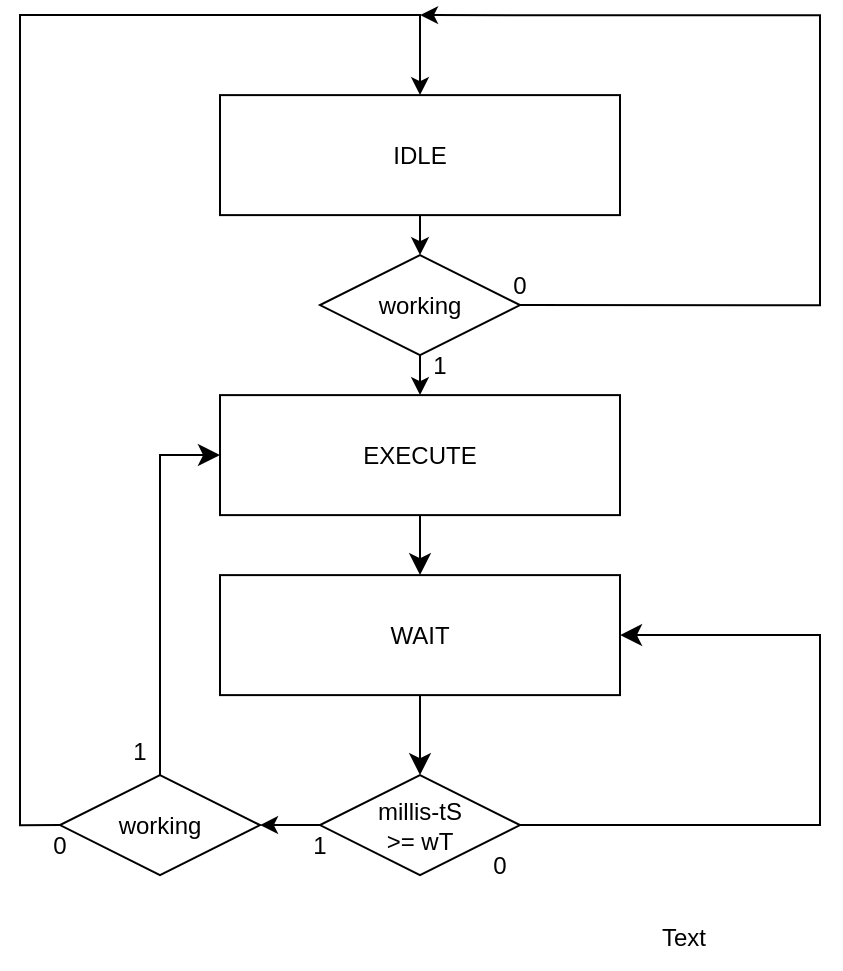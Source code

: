 <mxfile version="28.2.7">
  <diagram name="Página-1" id="uX9shmX5wNB9xqoOuZO5">
    <mxGraphModel dx="1108" dy="1809" grid="1" gridSize="10" guides="1" tooltips="1" connect="1" arrows="1" fold="1" page="1" pageScale="1" pageWidth="827" pageHeight="1169" math="0" shadow="0">
      <root>
        <mxCell id="0" />
        <mxCell id="1" parent="0" />
        <mxCell id="mTvKbT3Emb74TS9IKlDz-28" style="edgeStyle=none;curved=1;rounded=0;orthogonalLoop=1;jettySize=auto;html=1;exitX=0.5;exitY=1;exitDx=0;exitDy=0;entryX=0.5;entryY=0;entryDx=0;entryDy=0;fontSize=12;startSize=8;endSize=8;" edge="1" parent="1" source="mTvKbT3Emb74TS9IKlDz-29" target="mTvKbT3Emb74TS9IKlDz-32">
          <mxGeometry relative="1" as="geometry" />
        </mxCell>
        <mxCell id="mTvKbT3Emb74TS9IKlDz-29" value="" style="rounded=0;whiteSpace=wrap;html=1;" vertex="1" parent="1">
          <mxGeometry x="528.0" y="-166.444" width="200" height="60" as="geometry" />
        </mxCell>
        <mxCell id="mTvKbT3Emb74TS9IKlDz-30" value="EXECUTE" style="text;html=1;align=center;verticalAlign=middle;whiteSpace=wrap;rounded=0;" vertex="1" parent="1">
          <mxGeometry x="598.0" y="-151.444" width="60" height="30" as="geometry" />
        </mxCell>
        <mxCell id="mTvKbT3Emb74TS9IKlDz-31" style="edgeStyle=none;curved=1;rounded=0;orthogonalLoop=1;jettySize=auto;html=1;exitX=0.5;exitY=1;exitDx=0;exitDy=0;entryX=0.5;entryY=0;entryDx=0;entryDy=0;fontSize=12;startSize=8;endSize=8;" edge="1" parent="1" source="mTvKbT3Emb74TS9IKlDz-32" target="mTvKbT3Emb74TS9IKlDz-35">
          <mxGeometry relative="1" as="geometry" />
        </mxCell>
        <mxCell id="mTvKbT3Emb74TS9IKlDz-32" value="" style="rounded=0;whiteSpace=wrap;html=1;" vertex="1" parent="1">
          <mxGeometry x="528.0" y="-76.444" width="200" height="60" as="geometry" />
        </mxCell>
        <mxCell id="mTvKbT3Emb74TS9IKlDz-33" value="WAIT" style="text;html=1;align=center;verticalAlign=middle;whiteSpace=wrap;rounded=0;" vertex="1" parent="1">
          <mxGeometry x="598.0" y="-61.444" width="60" height="30" as="geometry" />
        </mxCell>
        <mxCell id="mTvKbT3Emb74TS9IKlDz-34" style="edgeStyle=none;curved=0;rounded=0;orthogonalLoop=1;jettySize=auto;html=1;entryX=1;entryY=0.5;entryDx=0;entryDy=0;fontSize=12;startSize=8;endSize=8;exitX=1;exitY=0.5;exitDx=0;exitDy=0;" edge="1" parent="1" source="mTvKbT3Emb74TS9IKlDz-35" target="mTvKbT3Emb74TS9IKlDz-32">
          <mxGeometry relative="1" as="geometry">
            <mxPoint x="698.0" y="23.556" as="sourcePoint" />
            <mxPoint x="788.0" y="-141.444" as="targetPoint" />
            <Array as="points">
              <mxPoint x="828.0" y="48.556" />
              <mxPoint x="828.0" y="-46.444" />
            </Array>
          </mxGeometry>
        </mxCell>
        <mxCell id="mTvKbT3Emb74TS9IKlDz-35" value="" style="rhombus;whiteSpace=wrap;html=1;" vertex="1" parent="1">
          <mxGeometry x="578.0" y="23.556" width="100" height="50" as="geometry" />
        </mxCell>
        <mxCell id="mTvKbT3Emb74TS9IKlDz-36" style="edgeStyle=orthogonalEdgeStyle;rounded=0;orthogonalLoop=1;jettySize=auto;html=1;exitX=0.5;exitY=1;exitDx=0;exitDy=0;entryX=0.5;entryY=0;entryDx=0;entryDy=0;" edge="1" parent="1" source="mTvKbT3Emb74TS9IKlDz-37" target="mTvKbT3Emb74TS9IKlDz-51">
          <mxGeometry relative="1" as="geometry" />
        </mxCell>
        <mxCell id="mTvKbT3Emb74TS9IKlDz-37" value="" style="rounded=0;whiteSpace=wrap;html=1;" vertex="1" parent="1">
          <mxGeometry x="528.0" y="-316.444" width="200" height="60" as="geometry" />
        </mxCell>
        <mxCell id="mTvKbT3Emb74TS9IKlDz-38" value="IDLE" style="text;html=1;align=center;verticalAlign=middle;whiteSpace=wrap;rounded=0;" vertex="1" parent="1">
          <mxGeometry x="598.0" y="-301.444" width="60" height="30" as="geometry" />
        </mxCell>
        <mxCell id="mTvKbT3Emb74TS9IKlDz-39" value="millis-tS &amp;gt;= wT" style="text;html=1;align=center;verticalAlign=middle;whiteSpace=wrap;rounded=0;" vertex="1" parent="1">
          <mxGeometry x="598.0" y="33.556" width="60" height="30" as="geometry" />
        </mxCell>
        <mxCell id="mTvKbT3Emb74TS9IKlDz-40" value="0" style="text;html=1;align=center;verticalAlign=middle;whiteSpace=wrap;rounded=0;" vertex="1" parent="1">
          <mxGeometry x="638.0" y="53.556" width="60" height="30" as="geometry" />
        </mxCell>
        <mxCell id="mTvKbT3Emb74TS9IKlDz-41" value="1" style="text;html=1;align=center;verticalAlign=middle;whiteSpace=wrap;rounded=0;" vertex="1" parent="1">
          <mxGeometry x="548.0" y="43.556" width="60" height="30" as="geometry" />
        </mxCell>
        <mxCell id="mTvKbT3Emb74TS9IKlDz-42" style="edgeStyle=orthogonalEdgeStyle;rounded=0;orthogonalLoop=1;jettySize=auto;html=1;exitX=0;exitY=0.5;exitDx=0;exitDy=0;entryX=0.5;entryY=0;entryDx=0;entryDy=0;" edge="1" parent="1" source="mTvKbT3Emb74TS9IKlDz-44" target="mTvKbT3Emb74TS9IKlDz-37">
          <mxGeometry relative="1" as="geometry">
            <mxPoint x="545.0" y="-319.444" as="targetPoint" />
            <Array as="points">
              <mxPoint x="428.0" y="48.556" />
              <mxPoint x="428.0" y="-356.444" />
              <mxPoint x="628.0" y="-356.444" />
            </Array>
          </mxGeometry>
        </mxCell>
        <mxCell id="mTvKbT3Emb74TS9IKlDz-43" style="edgeStyle=none;curved=0;rounded=0;orthogonalLoop=1;jettySize=auto;html=1;exitX=0.5;exitY=0;exitDx=0;exitDy=0;entryX=0;entryY=0.5;entryDx=0;entryDy=0;fontSize=12;startSize=8;endSize=8;" edge="1" parent="1" source="mTvKbT3Emb74TS9IKlDz-44" target="mTvKbT3Emb74TS9IKlDz-29">
          <mxGeometry relative="1" as="geometry">
            <Array as="points">
              <mxPoint x="498.0" y="-136.444" />
            </Array>
          </mxGeometry>
        </mxCell>
        <mxCell id="mTvKbT3Emb74TS9IKlDz-44" value="" style="rhombus;whiteSpace=wrap;html=1;" vertex="1" parent="1">
          <mxGeometry x="448.0" y="23.556" width="100" height="50" as="geometry" />
        </mxCell>
        <mxCell id="mTvKbT3Emb74TS9IKlDz-45" value="working" style="text;html=1;align=center;verticalAlign=middle;whiteSpace=wrap;rounded=0;" vertex="1" parent="1">
          <mxGeometry x="468.0" y="33.556" width="60" height="30" as="geometry" />
        </mxCell>
        <mxCell id="mTvKbT3Emb74TS9IKlDz-46" value="1&lt;div&gt;&lt;br&gt;&lt;/div&gt;" style="text;html=1;align=center;verticalAlign=middle;whiteSpace=wrap;rounded=0;" vertex="1" parent="1">
          <mxGeometry x="458.0" y="3.556" width="60" height="30" as="geometry" />
        </mxCell>
        <mxCell id="mTvKbT3Emb74TS9IKlDz-47" value="0" style="text;html=1;align=center;verticalAlign=middle;whiteSpace=wrap;rounded=0;" vertex="1" parent="1">
          <mxGeometry x="418.0" y="43.556" width="60" height="30" as="geometry" />
        </mxCell>
        <mxCell id="mTvKbT3Emb74TS9IKlDz-48" style="edgeStyle=orthogonalEdgeStyle;rounded=0;orthogonalLoop=1;jettySize=auto;html=1;exitX=0;exitY=0.5;exitDx=0;exitDy=0;entryX=1;entryY=0.5;entryDx=0;entryDy=0;" edge="1" parent="1" source="mTvKbT3Emb74TS9IKlDz-35" target="mTvKbT3Emb74TS9IKlDz-44">
          <mxGeometry relative="1" as="geometry" />
        </mxCell>
        <mxCell id="mTvKbT3Emb74TS9IKlDz-49" style="edgeStyle=orthogonalEdgeStyle;rounded=0;orthogonalLoop=1;jettySize=auto;html=1;exitX=0.5;exitY=1;exitDx=0;exitDy=0;entryX=0.5;entryY=0;entryDx=0;entryDy=0;" edge="1" parent="1" source="mTvKbT3Emb74TS9IKlDz-51" target="mTvKbT3Emb74TS9IKlDz-29">
          <mxGeometry relative="1" as="geometry" />
        </mxCell>
        <mxCell id="mTvKbT3Emb74TS9IKlDz-50" style="edgeStyle=orthogonalEdgeStyle;rounded=0;orthogonalLoop=1;jettySize=auto;html=1;exitX=1;exitY=0.5;exitDx=0;exitDy=0;" edge="1" parent="1" source="mTvKbT3Emb74TS9IKlDz-51">
          <mxGeometry relative="1" as="geometry">
            <mxPoint x="628.0" y="-356.444" as="targetPoint" />
            <Array as="points">
              <mxPoint x="828.0" y="-211.444" />
              <mxPoint x="828.0" y="-356.444" />
            </Array>
          </mxGeometry>
        </mxCell>
        <mxCell id="mTvKbT3Emb74TS9IKlDz-51" value="" style="rhombus;whiteSpace=wrap;html=1;" vertex="1" parent="1">
          <mxGeometry x="578.0" y="-236.444" width="100" height="50" as="geometry" />
        </mxCell>
        <mxCell id="mTvKbT3Emb74TS9IKlDz-52" value="1" style="text;html=1;align=center;verticalAlign=middle;whiteSpace=wrap;rounded=0;" vertex="1" parent="1">
          <mxGeometry x="608.0" y="-196.444" width="60" height="30" as="geometry" />
        </mxCell>
        <mxCell id="mTvKbT3Emb74TS9IKlDz-53" value="working" style="text;html=1;align=center;verticalAlign=middle;whiteSpace=wrap;rounded=0;" vertex="1" parent="1">
          <mxGeometry x="598.0" y="-226.444" width="60" height="30" as="geometry" />
        </mxCell>
        <mxCell id="mTvKbT3Emb74TS9IKlDz-54" value="0" style="text;html=1;align=center;verticalAlign=middle;whiteSpace=wrap;rounded=0;" vertex="1" parent="1">
          <mxGeometry x="648.0" y="-236.444" width="60" height="30" as="geometry" />
        </mxCell>
        <mxCell id="mTvKbT3Emb74TS9IKlDz-55" value="Text" style="text;html=1;whiteSpace=wrap;strokeColor=none;fillColor=none;align=center;verticalAlign=middle;rounded=0;" vertex="1" parent="1">
          <mxGeometry x="730" y="90" width="60" height="30" as="geometry" />
        </mxCell>
      </root>
    </mxGraphModel>
  </diagram>
</mxfile>
